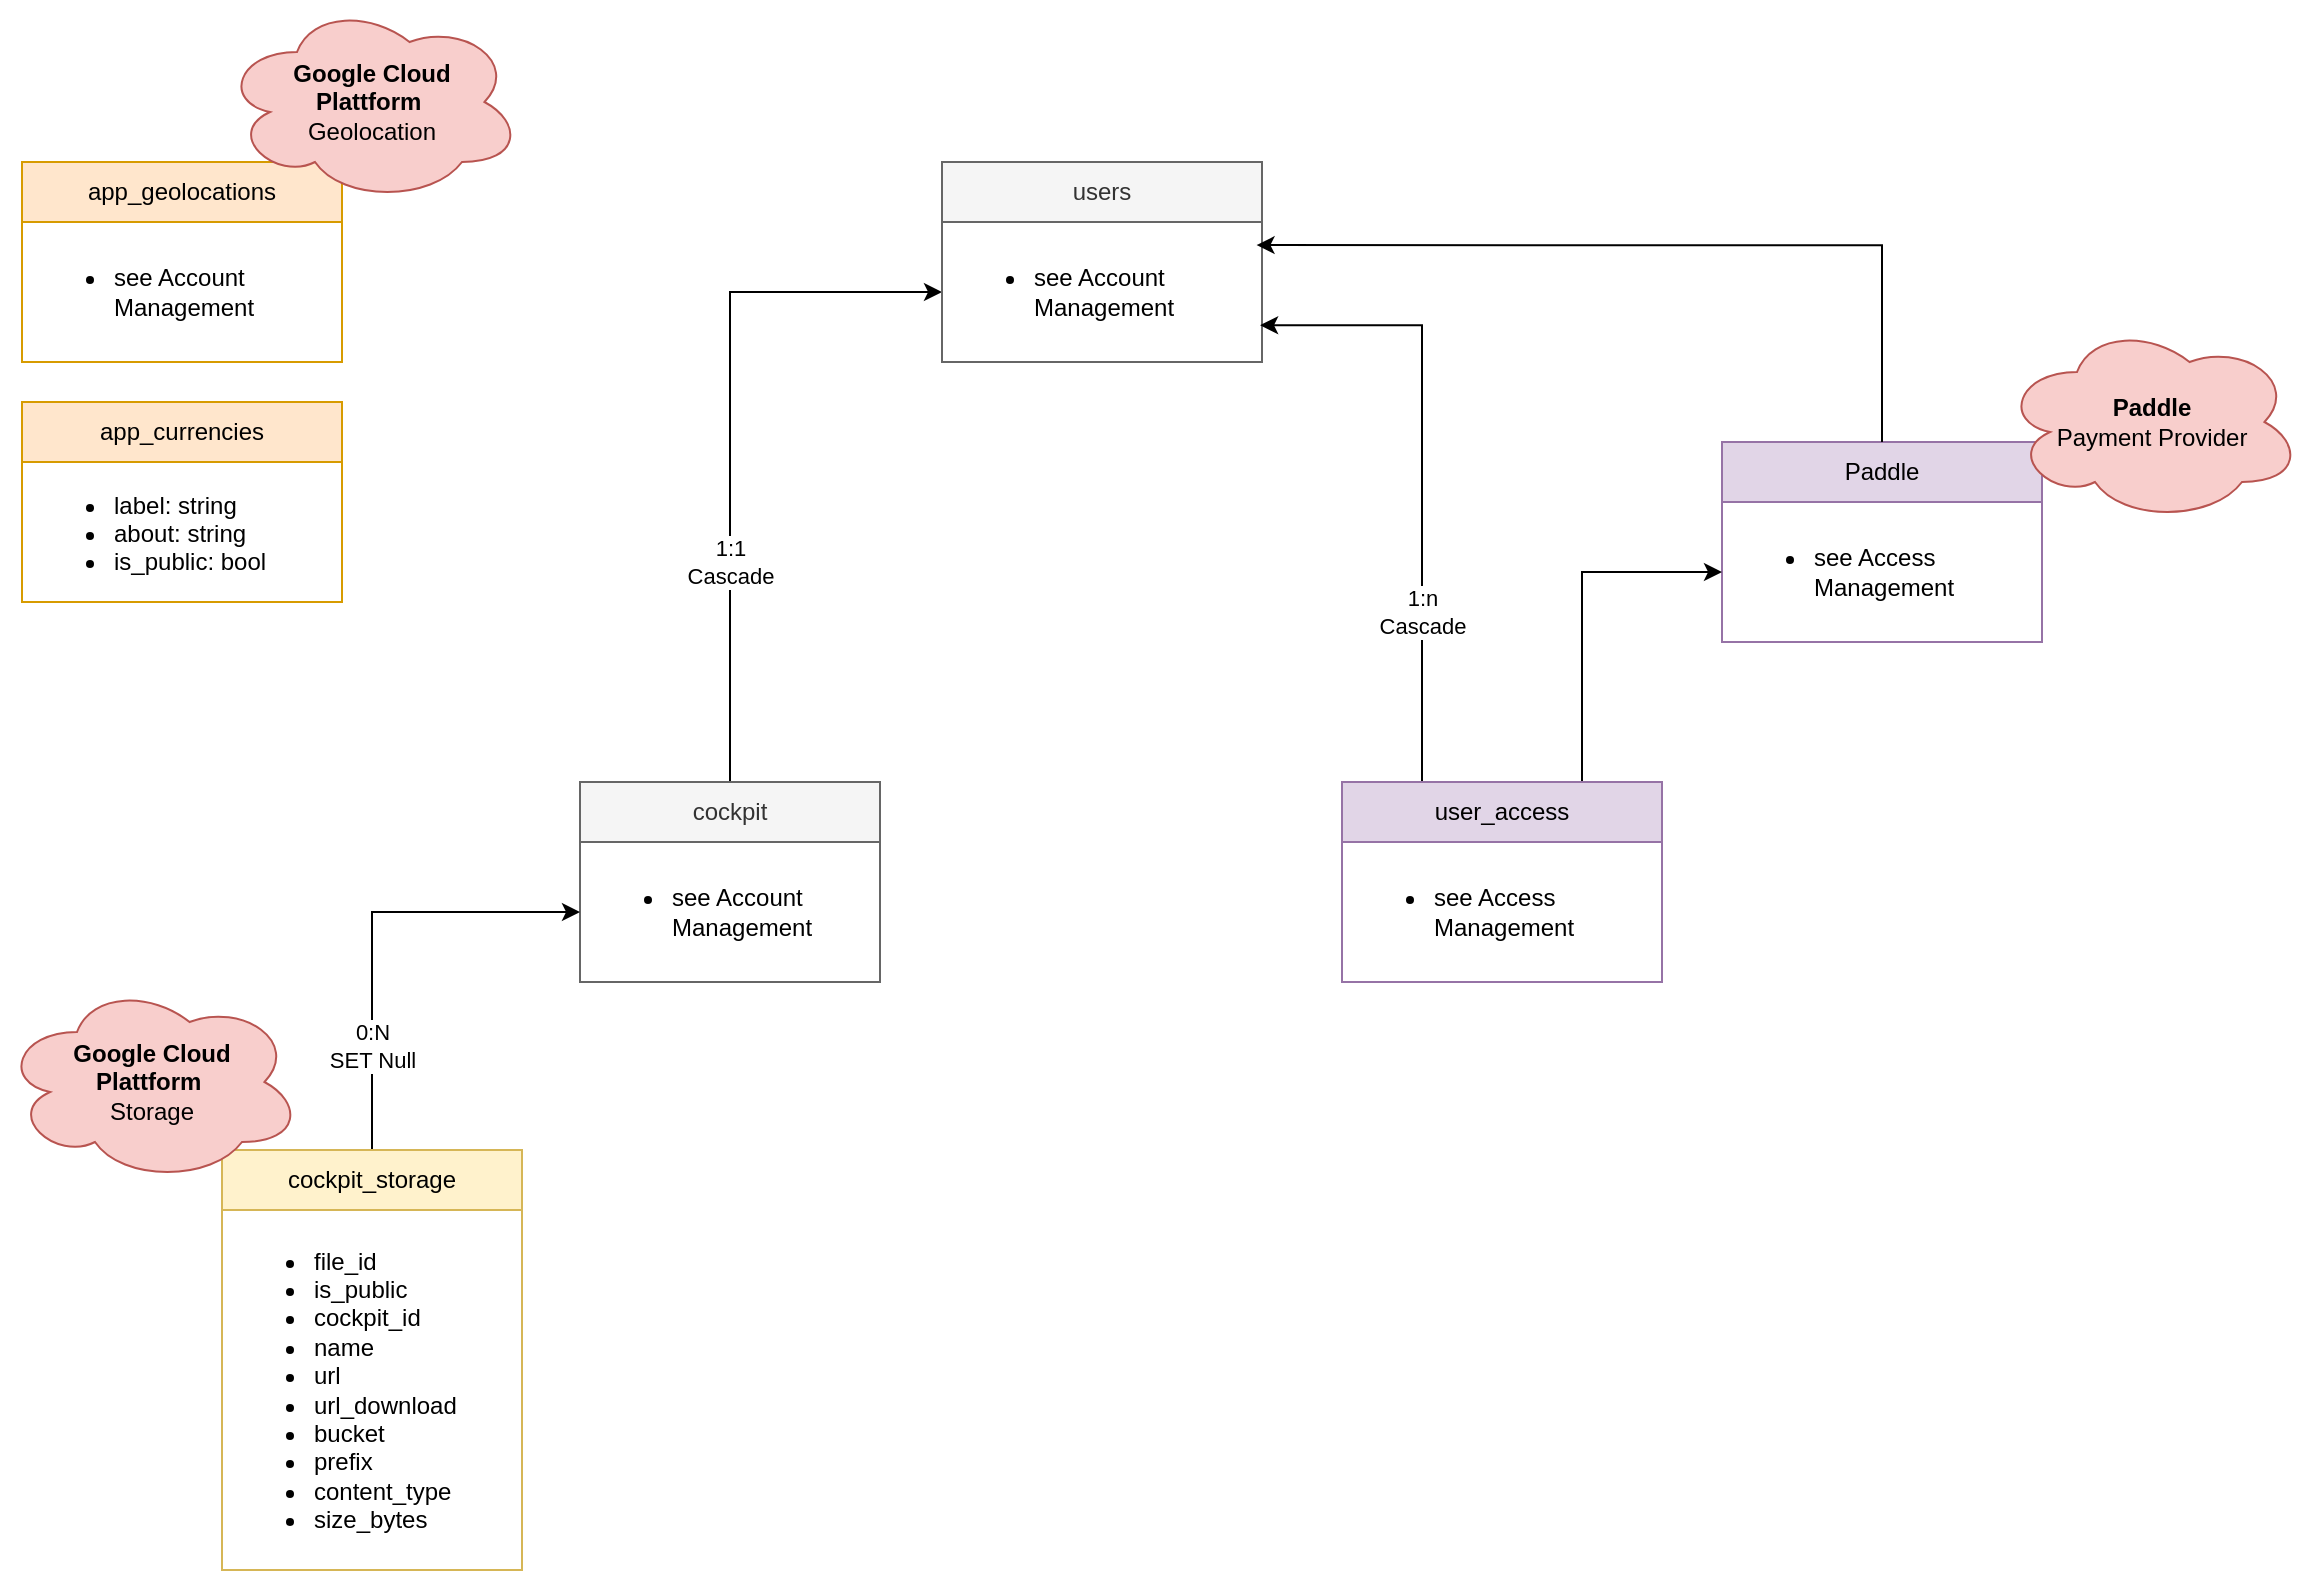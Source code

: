<mxfile version="26.0.16">
  <diagram id="Bav2oq8mXFuTR9LEcAUd" name="DB MVP">
    <mxGraphModel dx="1434" dy="-299" grid="1" gridSize="10" guides="1" tooltips="1" connect="1" arrows="1" fold="1" page="1" pageScale="1" pageWidth="827" pageHeight="1169" math="0" shadow="0">
      <root>
        <mxCell id="0" />
        <mxCell id="1" parent="0" />
        <mxCell id="OrbkwxAyHKT7Yj7L6FX9-1" style="edgeStyle=orthogonalEdgeStyle;rounded=0;orthogonalLoop=1;jettySize=auto;html=1;entryX=0;entryY=0.5;entryDx=0;entryDy=0;" parent="1" source="GXHZE364bGcx22GC8qP_-1" target="sU1fbE2utv6_2j83VaA3-85" edge="1">
          <mxGeometry relative="1" as="geometry" />
        </mxCell>
        <mxCell id="OrbkwxAyHKT7Yj7L6FX9-2" value="1:1&lt;div&gt;Cascade&lt;/div&gt;" style="edgeLabel;html=1;align=center;verticalAlign=middle;resizable=0;points=[];" parent="OrbkwxAyHKT7Yj7L6FX9-1" vertex="1" connectable="0">
          <mxGeometry x="-0.339" y="3" relative="1" as="geometry">
            <mxPoint x="3" y="6" as="offset" />
          </mxGeometry>
        </mxCell>
        <mxCell id="GXHZE364bGcx22GC8qP_-1" value="cockpit" style="swimlane;fontStyle=0;childLayout=stackLayout;horizontal=1;startSize=30;horizontalStack=0;resizeParent=1;resizeParentMax=0;resizeLast=0;collapsible=1;marginBottom=0;whiteSpace=wrap;html=1;fillColor=#f5f5f5;strokeColor=#666666;fontColor=#333333;" parent="1" vertex="1">
          <mxGeometry x="339" y="1570" width="150" height="100" as="geometry" />
        </mxCell>
        <mxCell id="GXHZE364bGcx22GC8qP_-2" value="&lt;ul&gt;&lt;li style=&quot;border-color: var(--border-color);&quot;&gt;see Account Management&lt;/li&gt;&lt;/ul&gt;" style="text;strokeColor=none;fillColor=none;align=left;verticalAlign=middle;spacingLeft=4;spacingRight=4;overflow=hidden;points=[[0,0.5],[1,0.5]];portConstraint=eastwest;rotatable=0;whiteSpace=wrap;html=1;" parent="GXHZE364bGcx22GC8qP_-1" vertex="1">
          <mxGeometry y="30" width="150" height="70" as="geometry" />
        </mxCell>
        <mxCell id="GXHZE364bGcx22GC8qP_-23" value="app_geolocations" style="swimlane;fontStyle=0;childLayout=stackLayout;horizontal=1;startSize=30;horizontalStack=0;resizeParent=1;resizeParentMax=0;resizeLast=0;collapsible=1;marginBottom=0;whiteSpace=wrap;html=1;fillColor=#ffe6cc;strokeColor=#d79b00;" parent="1" vertex="1">
          <mxGeometry x="60" y="1260" width="160" height="100" as="geometry" />
        </mxCell>
        <mxCell id="GXHZE364bGcx22GC8qP_-24" value="&lt;ul&gt;&lt;li style=&quot;border-color: var(--border-color);&quot;&gt;see Account Management&lt;/li&gt;&lt;/ul&gt;" style="text;strokeColor=none;fillColor=none;align=left;verticalAlign=middle;spacingLeft=4;spacingRight=4;overflow=hidden;points=[[0,0.5],[1,0.5]];portConstraint=eastwest;rotatable=0;whiteSpace=wrap;html=1;" parent="GXHZE364bGcx22GC8qP_-23" vertex="1">
          <mxGeometry y="30" width="160" height="70" as="geometry" />
        </mxCell>
        <mxCell id="sU1fbE2utv6_2j83VaA3-84" value="users" style="swimlane;fontStyle=0;childLayout=stackLayout;horizontal=1;startSize=30;horizontalStack=0;resizeParent=1;resizeParentMax=0;resizeLast=0;collapsible=1;marginBottom=0;whiteSpace=wrap;html=1;fillColor=#f5f5f5;strokeColor=#666666;fontColor=#333333;" parent="1" vertex="1">
          <mxGeometry x="520" y="1260" width="160" height="100" as="geometry" />
        </mxCell>
        <mxCell id="sU1fbE2utv6_2j83VaA3-85" value="&lt;ul&gt;&lt;li style=&quot;border-color: var(--border-color);&quot;&gt;see Account Management&lt;/li&gt;&lt;/ul&gt;" style="text;strokeColor=none;fillColor=none;align=left;verticalAlign=middle;spacingLeft=4;spacingRight=4;overflow=hidden;points=[[0,0.5],[1,0.5]];portConstraint=eastwest;rotatable=0;whiteSpace=wrap;html=1;" parent="sU1fbE2utv6_2j83VaA3-84" vertex="1">
          <mxGeometry y="30" width="160" height="70" as="geometry" />
        </mxCell>
        <mxCell id="ekuY1TFXFQMXRaZoPnra-5" style="edgeStyle=orthogonalEdgeStyle;rounded=0;orthogonalLoop=1;jettySize=auto;html=1;entryX=0;entryY=0.5;entryDx=0;entryDy=0;" parent="1" source="ekuY1TFXFQMXRaZoPnra-1" target="GXHZE364bGcx22GC8qP_-2" edge="1">
          <mxGeometry relative="1" as="geometry" />
        </mxCell>
        <mxCell id="ekuY1TFXFQMXRaZoPnra-6" value="0:N&lt;div&gt;SET Null&lt;/div&gt;" style="edgeLabel;html=1;align=center;verticalAlign=middle;resizable=0;points=[];" parent="ekuY1TFXFQMXRaZoPnra-5" vertex="1" connectable="0">
          <mxGeometry x="-0.535" relative="1" as="geometry">
            <mxPoint as="offset" />
          </mxGeometry>
        </mxCell>
        <mxCell id="ekuY1TFXFQMXRaZoPnra-1" value="cockpit_storage" style="swimlane;fontStyle=0;childLayout=stackLayout;horizontal=1;startSize=30;horizontalStack=0;resizeParent=1;resizeParentMax=0;resizeLast=0;collapsible=1;marginBottom=0;whiteSpace=wrap;html=1;fillColor=#fff2cc;strokeColor=#d6b656;" parent="1" vertex="1">
          <mxGeometry x="160" y="1754" width="150" height="210" as="geometry" />
        </mxCell>
        <mxCell id="ekuY1TFXFQMXRaZoPnra-2" value="&lt;ul&gt;&lt;li style=&quot;border-color: var(--border-color);&quot;&gt;file_id&lt;/li&gt;&lt;li style=&quot;border-color: var(--border-color);&quot;&gt;is_public&lt;/li&gt;&lt;li style=&quot;border-color: var(--border-color);&quot;&gt;cockpit_id&lt;/li&gt;&lt;li style=&quot;border-color: var(--border-color);&quot;&gt;name&lt;/li&gt;&lt;li style=&quot;border-color: var(--border-color);&quot;&gt;url&lt;/li&gt;&lt;li style=&quot;border-color: var(--border-color);&quot;&gt;url_download&lt;/li&gt;&lt;li style=&quot;border-color: var(--border-color);&quot;&gt;bucket&lt;/li&gt;&lt;li style=&quot;border-color: var(--border-color);&quot;&gt;prefix&lt;/li&gt;&lt;li style=&quot;border-color: var(--border-color);&quot;&gt;content_type&lt;/li&gt;&lt;li style=&quot;border-color: var(--border-color);&quot;&gt;size_bytes&lt;/li&gt;&lt;/ul&gt;" style="text;strokeColor=none;fillColor=none;align=left;verticalAlign=middle;spacingLeft=4;spacingRight=4;overflow=hidden;points=[[0,0.5],[1,0.5]];portConstraint=eastwest;rotatable=0;whiteSpace=wrap;html=1;" parent="ekuY1TFXFQMXRaZoPnra-1" vertex="1">
          <mxGeometry y="30" width="150" height="180" as="geometry" />
        </mxCell>
        <mxCell id="7kD84T0z-LVHKe17j11L-7" value="app_currencies" style="swimlane;fontStyle=0;childLayout=stackLayout;horizontal=1;startSize=30;horizontalStack=0;resizeParent=1;resizeParentMax=0;resizeLast=0;collapsible=1;marginBottom=0;whiteSpace=wrap;html=1;fillColor=#ffe6cc;strokeColor=#d79b00;" parent="1" vertex="1">
          <mxGeometry x="60" y="1380" width="160" height="100" as="geometry" />
        </mxCell>
        <mxCell id="7kD84T0z-LVHKe17j11L-8" value="&lt;ul&gt;&lt;li style=&quot;border-color: var(--border-color);&quot;&gt;label: string&lt;/li&gt;&lt;li style=&quot;border-color: var(--border-color);&quot;&gt;about: string&lt;/li&gt;&lt;li style=&quot;border-color: var(--border-color);&quot;&gt;is_public: bool&lt;/li&gt;&lt;/ul&gt;" style="text;strokeColor=none;fillColor=none;align=left;verticalAlign=middle;spacingLeft=4;spacingRight=4;overflow=hidden;points=[[0,0.5],[1,0.5]];portConstraint=eastwest;rotatable=0;whiteSpace=wrap;html=1;" parent="7kD84T0z-LVHKe17j11L-7" vertex="1">
          <mxGeometry y="30" width="160" height="70" as="geometry" />
        </mxCell>
        <mxCell id="7kD84T0z-LVHKe17j11L-11" value="&lt;b&gt;Google Cloud&lt;/b&gt;&lt;div&gt;&lt;b&gt;Plattform&amp;nbsp;&lt;/b&gt;&lt;/div&gt;&lt;div&gt;Storage&lt;/div&gt;" style="ellipse;shape=cloud;whiteSpace=wrap;html=1;fillColor=#f8cecc;strokeColor=#b85450;" parent="1" vertex="1">
          <mxGeometry x="50" y="1670" width="150" height="100" as="geometry" />
        </mxCell>
        <mxCell id="7kD84T0z-LVHKe17j11L-12" value="&lt;b&gt;Google Cloud&lt;/b&gt;&lt;div&gt;&lt;b&gt;Plattform&amp;nbsp;&lt;/b&gt;&lt;/div&gt;&lt;div&gt;Geolocation&lt;/div&gt;" style="ellipse;shape=cloud;whiteSpace=wrap;html=1;fillColor=#f8cecc;strokeColor=#b85450;" parent="1" vertex="1">
          <mxGeometry x="160" y="1180" width="150" height="100" as="geometry" />
        </mxCell>
        <mxCell id="OrbkwxAyHKT7Yj7L6FX9-3" value="Paddle" style="swimlane;fontStyle=0;childLayout=stackLayout;horizontal=1;startSize=30;horizontalStack=0;resizeParent=1;resizeParentMax=0;resizeLast=0;collapsible=1;marginBottom=0;whiteSpace=wrap;html=1;fillColor=#e1d5e7;strokeColor=#9673a6;" parent="1" vertex="1">
          <mxGeometry x="910" y="1400" width="160" height="100" as="geometry" />
        </mxCell>
        <mxCell id="OrbkwxAyHKT7Yj7L6FX9-4" value="&lt;ul&gt;&lt;li style=&quot;border-color: var(--border-color);&quot;&gt;see Access Management&lt;/li&gt;&lt;/ul&gt;" style="text;strokeColor=none;fillColor=none;align=left;verticalAlign=middle;spacingLeft=4;spacingRight=4;overflow=hidden;points=[[0,0.5],[1,0.5]];portConstraint=eastwest;rotatable=0;whiteSpace=wrap;html=1;" parent="OrbkwxAyHKT7Yj7L6FX9-3" vertex="1">
          <mxGeometry y="30" width="160" height="70" as="geometry" />
        </mxCell>
        <mxCell id="OrbkwxAyHKT7Yj7L6FX9-7" style="edgeStyle=orthogonalEdgeStyle;rounded=0;orthogonalLoop=1;jettySize=auto;html=1;entryX=0.994;entryY=0.737;entryDx=0;entryDy=0;exitX=0.25;exitY=0;exitDx=0;exitDy=0;entryPerimeter=0;" parent="1" source="OrbkwxAyHKT7Yj7L6FX9-5" target="sU1fbE2utv6_2j83VaA3-85" edge="1">
          <mxGeometry relative="1" as="geometry" />
        </mxCell>
        <mxCell id="OrbkwxAyHKT7Yj7L6FX9-10" value="1:n&lt;div&gt;Cascade&lt;/div&gt;" style="edgeLabel;html=1;align=center;verticalAlign=middle;resizable=0;points=[];" parent="OrbkwxAyHKT7Yj7L6FX9-7" vertex="1" connectable="0">
          <mxGeometry x="-0.451" relative="1" as="geometry">
            <mxPoint as="offset" />
          </mxGeometry>
        </mxCell>
        <mxCell id="OrbkwxAyHKT7Yj7L6FX9-8" style="edgeStyle=orthogonalEdgeStyle;rounded=0;orthogonalLoop=1;jettySize=auto;html=1;exitX=0.75;exitY=0;exitDx=0;exitDy=0;entryX=0;entryY=0.5;entryDx=0;entryDy=0;" parent="1" source="OrbkwxAyHKT7Yj7L6FX9-5" target="OrbkwxAyHKT7Yj7L6FX9-4" edge="1">
          <mxGeometry relative="1" as="geometry" />
        </mxCell>
        <mxCell id="OrbkwxAyHKT7Yj7L6FX9-5" value="user_access" style="swimlane;fontStyle=0;childLayout=stackLayout;horizontal=1;startSize=30;horizontalStack=0;resizeParent=1;resizeParentMax=0;resizeLast=0;collapsible=1;marginBottom=0;whiteSpace=wrap;html=1;fillColor=#e1d5e7;strokeColor=#9673a6;" parent="1" vertex="1">
          <mxGeometry x="720" y="1570" width="160" height="100" as="geometry" />
        </mxCell>
        <mxCell id="OrbkwxAyHKT7Yj7L6FX9-6" value="&lt;ul&gt;&lt;li style=&quot;border-color: var(--border-color);&quot;&gt;see Access Management&lt;/li&gt;&lt;/ul&gt;" style="text;strokeColor=none;fillColor=none;align=left;verticalAlign=middle;spacingLeft=4;spacingRight=4;overflow=hidden;points=[[0,0.5],[1,0.5]];portConstraint=eastwest;rotatable=0;whiteSpace=wrap;html=1;" parent="OrbkwxAyHKT7Yj7L6FX9-5" vertex="1">
          <mxGeometry y="30" width="160" height="70" as="geometry" />
        </mxCell>
        <mxCell id="OrbkwxAyHKT7Yj7L6FX9-9" style="edgeStyle=orthogonalEdgeStyle;rounded=0;orthogonalLoop=1;jettySize=auto;html=1;entryX=0.983;entryY=0.165;entryDx=0;entryDy=0;entryPerimeter=0;exitX=0.5;exitY=0;exitDx=0;exitDy=0;" parent="1" source="OrbkwxAyHKT7Yj7L6FX9-3" target="sU1fbE2utv6_2j83VaA3-85" edge="1">
          <mxGeometry relative="1" as="geometry" />
        </mxCell>
        <mxCell id="mF8C_rdEwGp-7T1PkvZ7-1" value="&lt;b&gt;Paddle&lt;/b&gt;&lt;div&gt;Payment Provider&lt;/div&gt;" style="ellipse;shape=cloud;whiteSpace=wrap;html=1;fillColor=#f8cecc;strokeColor=#b85450;" vertex="1" parent="1">
          <mxGeometry x="1050" y="1340" width="150" height="100" as="geometry" />
        </mxCell>
      </root>
    </mxGraphModel>
  </diagram>
</mxfile>
